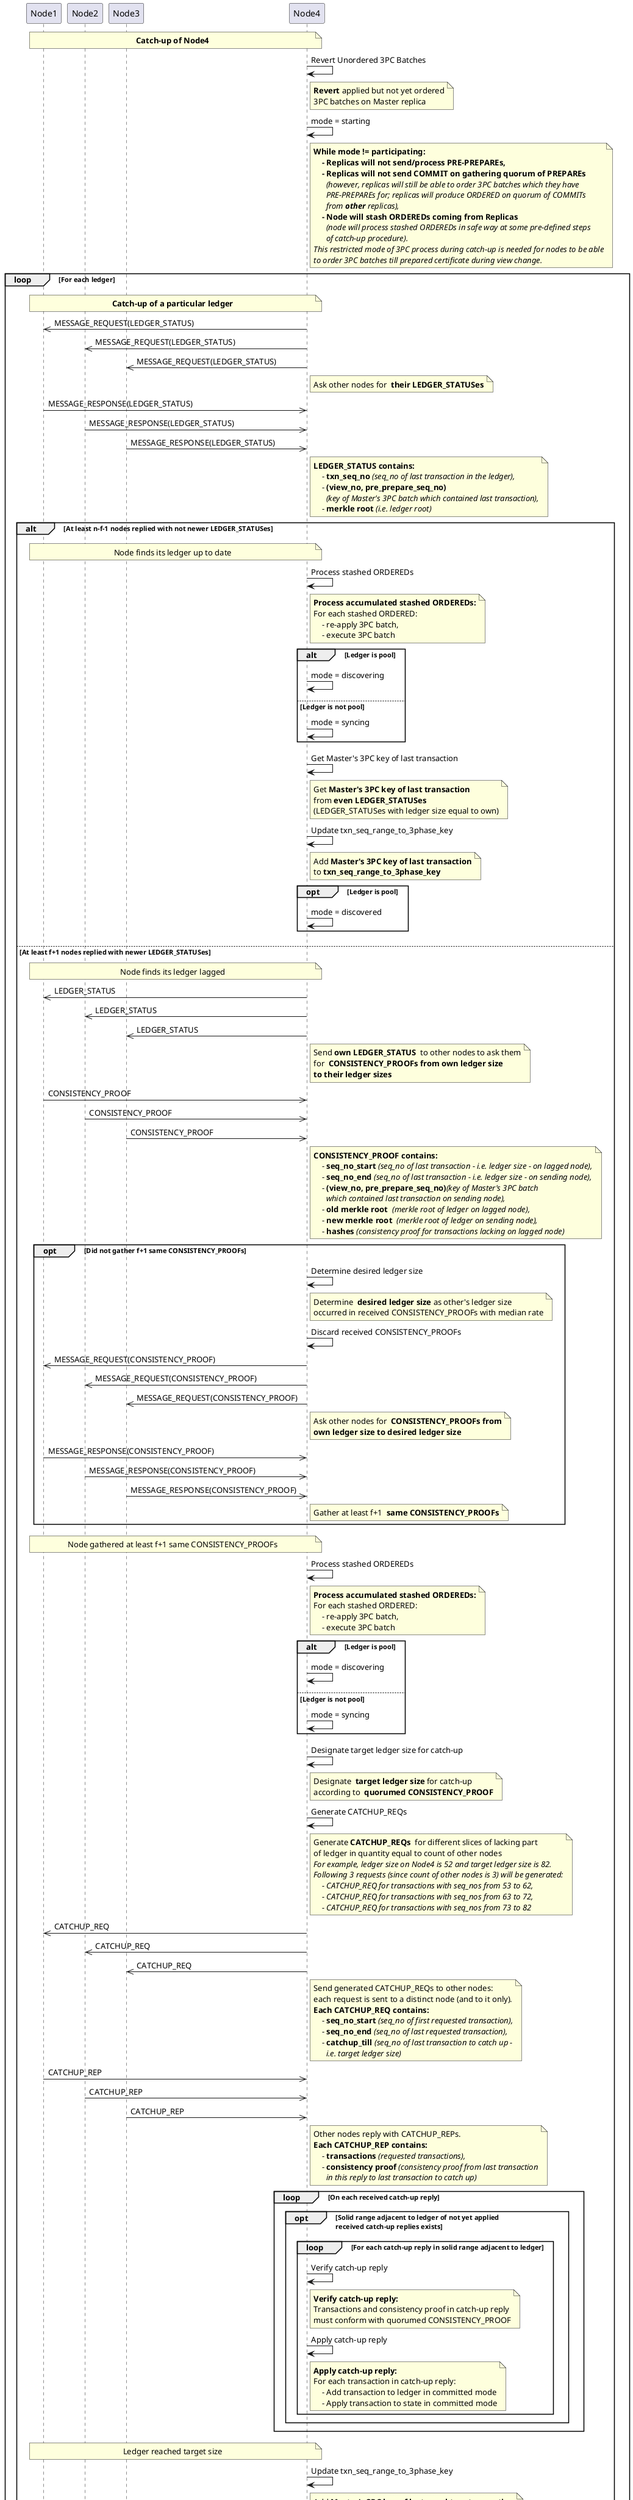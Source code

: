 @startuml
!pragma teoz true
hide footbox

participant Node1
participant Node2
participant Node3
participant Node4

note over Node1, Node4
    <b>Catch-up of Node4
end note

Node4 -> Node4: Revert Unordered 3PC Batches
note right Node4
    <b>Revert</b> applied but not yet ordered
    3PC batches on Master replica
end note

Node4 -> Node4: mode = starting
note right Node4
    <b>While mode != participating:
        <b>- Replicas will not send/process PRE-PREPAREs,
        <b>- Replicas will not send COMMIT on gathering quorum of PREPAREs
          <i>(however, replicas will still be able to order 3PC batches which they have
          <i>PRE-PREPAREs for; replicas will produce ORDERED on quorum of COMMITs
          <i>from <b>other</b> replicas),
        <b>- Node will stash ORDEREDs coming from Replicas
          <i>(node will process stashed ORDEREDs in safe way at some pre-defined steps
          <i>of catch-up procedure).
    <i>This restricted mode of 3PC process during catch-up is needed for nodes to be able
    <i>to order 3PC batches till prepared certificate during view change.
end note

loop For each ledger

    note over Node1, Node4
        <b>Catch-up of a particular ledger
    end note

    Node4 ->> Node1: MESSAGE_REQUEST(LEDGER_STATUS)
    Node4 ->> Node2: MESSAGE_REQUEST(LEDGER_STATUS)
    Node4 ->> Node3: MESSAGE_REQUEST(LEDGER_STATUS)
    note right Node4
        Ask other nodes for  <b>their LEDGER_STATUSes</b>
    end note

    Node1 ->> Node4: MESSAGE_RESPONSE(LEDGER_STATUS)
    Node2 ->> Node4: MESSAGE_RESPONSE(LEDGER_STATUS)
    Node3 ->> Node4: MESSAGE_RESPONSE(LEDGER_STATUS)
    note right Node4
        <b>LEDGER_STATUS contains:
            - <b>txn_seq_no</b> <i>(seq_no of last transaction in the ledger),
            - <b>(view_no, pre_prepare_seq_no)</b>
              <i>(key of Master's 3PC batch which contained last transaction),
            - <b>merkle root</b> <i>(i.e. ledger root)
    end note

    alt At least n-f-1 nodes replied with not newer LEDGER_STATUSes

        note over Node1, Node4
            Node finds its ledger up to date
        end note

        Node4 -> Node4: Process stashed ORDEREDs
        note right Node4
            <b>Process accumulated stashed ORDEREDs:
            For each stashed ORDERED:
                - re-apply 3PC batch,
                - execute 3PC batch
        end note

        alt Ledger is pool
            Node4 -> Node4: mode = discovering
        else Ledger is not pool
            Node4 -> Node4: mode = syncing
        end alt

        Node4 -> Node4: Get Master's 3PC key of last transaction
        note right Node4
            Get <b>Master's 3PC key of last transaction</b>
            from <b>even LEDGER_STATUSes</b>
            (LEDGER_STATUSes with ledger size equal to own)
        end note

        Node4 -> Node4: Update txn_seq_range_to_3phase_key
        note right Node4
            Add <b>Master's 3PC key of last transaction</b>
            to <b>txn_seq_range_to_3phase_key</b>
        end note

        opt Ledger is pool
            Node4 -> Node4: mode = discovered
        end opt

    else At least f+1 nodes replied with newer LEDGER_STATUSes

        note over Node1, Node4
            Node finds its ledger lagged
        end note

        Node4 ->> Node1: LEDGER_STATUS
        Node4 ->> Node2: LEDGER_STATUS
        Node4 ->> Node3: LEDGER_STATUS
        note right Node4
            Send <b>own LEDGER_STATUS</b>  to other nodes to ask them
            for  <b>CONSISTENCY_PROOFs from own ledger size
            <b>to their ledger sizes
        end note

        Node1 ->> Node4: CONSISTENCY_PROOF
        Node2 ->> Node4: CONSISTENCY_PROOF
        Node3 ->> Node4: CONSISTENCY_PROOF
        note right Node4
            <b>CONSISTENCY_PROOF contains:
                - <b>seq_no_start</b> <i>(seq_no of last transaction - i.e. ledger size - on lagged node),
                - <b>seq_no_end</b> <i>(seq_no of last transaction - i.e. ledger size - on sending node),
                - <b>(view_no, pre_prepare_seq_no)</b><i>(key of Master's 3PC batch
                  <i>which contained last transaction on sending node),
                - <b>old merkle root</b>  <i>(merkle root of ledger on lagged node),
                - <b>new merkle root</b>  <i>(merkle root of ledger on sending node),
                - <b>hashes</b> <i>(consistency proof for transactions lacking on lagged node)
        end note

        opt Did not gather f+1 same CONSISTENCY_PROOFs

            Node4 -> Node4: Determine desired ledger size
            note right Node4
                Determine  <b>desired ledger size</b> as other's ledger size
                occurred in received CONSISTENCY_PROOFs with median rate
            end note

            Node4 -> Node4: Discard received CONSISTENCY_PROOFs

            Node4 ->> Node1: MESSAGE_REQUEST(CONSISTENCY_PROOF)
            Node4 ->> Node2: MESSAGE_REQUEST(CONSISTENCY_PROOF)
            Node4 ->> Node3: MESSAGE_REQUEST(CONSISTENCY_PROOF)
            note right Node4
                Ask other nodes for  <b>CONSISTENCY_PROOFs from
                <b>own ledger size to desired ledger size
            end note

            Node1 ->> Node4: MESSAGE_RESPONSE(CONSISTENCY_PROOF)
            Node2 ->> Node4: MESSAGE_RESPONSE(CONSISTENCY_PROOF)
            Node3 ->> Node4: MESSAGE_RESPONSE(CONSISTENCY_PROOF)
            note right Node4
                Gather at least f+1  <b>same CONSISTENCY_PROOFs</b>
            end note

        end opt

        note over Node1, Node4
            Node gathered at least f+1 same CONSISTENCY_PROOFs
        end note

        Node4 -> Node4: Process stashed ORDEREDs
        note right Node4
            <b>Process accumulated stashed ORDEREDs:
            For each stashed ORDERED:
                - re-apply 3PC batch,
                - execute 3PC batch
        end note

        alt Ledger is pool
            Node4 -> Node4: mode = discovering
        else Ledger is not pool
            Node4 -> Node4: mode = syncing
        end alt

        Node4 -> Node4: Designate target ledger size for catch-up
        note right Node4
            Designate  <b>target ledger size</b> for catch-up
            according to  <b>quorumed CONSISTENCY_PROOF</b>
        end note

        Node4 -> Node4: Generate CATCHUP_REQs
        note right Node4
            Generate <b>CATCHUP_REQs</b>  for different slices of lacking part
            of ledger in quantity equal to count of other nodes
            <i>For example, ledger size on Node4 is 52 and target ledger size is 82.
            <i>Following 3 requests (since count of other nodes is 3) will be generated:
                <i>- CATCHUP_REQ for transactions with seq_nos from 53 to 62,
                <i>- CATCHUP_REQ for transactions with seq_nos from 63 to 72,
                <i>- CATCHUP_REQ for transactions with seq_nos from 73 to 82
        end note

        Node4 ->> Node1: CATCHUP_REQ
        Node4 ->> Node2: CATCHUP_REQ
        Node4 ->> Node3: CATCHUP_REQ
        note right Node4
            Send generated CATCHUP_REQs to other nodes:
            each request is sent to a distinct node (and to it only).
            <b>Each CATCHUP_REQ contains:
                - <b>seq_no_start</b> <i>(seq_no of first requested transaction),
                - <b>seq_no_end</b> <i>(seq_no of last requested transaction),
                - <b>catchup_till</b> <i>(seq_no of last transaction to catch up -
                  <i>i.e. target ledger size)
        end note

        Node1 ->> Node4: CATCHUP_REP
        Node2 ->> Node4: CATCHUP_REP
        Node3 ->> Node4: CATCHUP_REP
        note right Node4
            Other nodes reply with CATCHUP_REPs.
            <b>Each CATCHUP_REP contains:
                - <b>transactions</b> <i>(requested transactions),
                - <b>consistency proof</b> <i>(consistency proof from last transaction
                  <i>in this reply to last transaction to catch up)
        end note

        loop On each received catch-up reply
            opt Solid range adjacent to ledger of not yet applied\nreceived catch-up replies exists
                loop For each catch-up reply in solid range adjacent to ledger

                    Node4 -> Node4: Verify catch-up reply
                    note right Node4
                        <b>Verify catch-up reply:
                        Transactions and consistency proof in catch-up reply
                        must conform with quorumed CONSISTENCY_PROOF
                    end note

                    Node4 -> Node4: Apply catch-up reply
                    note right Node4
                        <b>Apply catch-up reply:
                        For each transaction in catch-up reply:
                            - Add transaction to ledger in committed mode
                            - Apply transaction to state in committed mode
                    end note

                end loop
            end opt
        end loop

        note over Node1, Node4
            Ledger reached target size
        end note

        Node4 -> Node4: Update txn_seq_range_to_3phase_key
        note right Node4
            Add <b>Master's 3PC key of last caught up transaction</b>
            (gotten from <b>quorumed CONSISTENCY_PROOF</b>)
            to <b>txn_seq_range_to_3phase_key</b>
        end note

        opt Ledger is pool
            Node4 -> Node4: mode = discovered
        end opt

    end alt

end loop

Node4 -> Node4: Get last_caught_up_3PC
note right Node4
    Get <b>last_caught_up_3PC</b> as maximum of Master's 3PC keys
    of last transactions over all ledgers
end note

opt last_caught_up_3PC > Master's last_ordered_3pc
    loop For each replica
        alt Replica is master

            Node4 -> Node4: Replica's last_ordered_3pc = last_caught_up_3PC

            Node4 -> Node4: Clear replica's collections up to last_caught_up_3PC
            note right Node4
                <b>Clear following replica's collections:
                    - batches <i>- up to last_caught_up_3PC,
                    - sentPrePrepares <i>- up to last_caught_up_3PC,
                    - prePrepares <i>- up to last_caught_up_3PC,
                    - prepares <i>- up to last_caught_up_3PC,
                    - commits <i>- up to last_caught_up_3PC,
                    - requestQueues <i>- requests from 3PC batches up to last_caught_up_3PC,
                    - ORDEREDs from outBox  <i>- up to last_caught_up_3PC,
                    - checkpoints  <i>- completely,
                    - stashedRecvdCheckpoints  <i>- up to last_caught_up_3PC
            end note

            Node4 -> Node4: Update replica's watermarks to\n(last_caught_up_3PC[1], last_caught_up_3PC[1] + LOG_SIZE)

        else Replica is backup

            note right Node4
                <i>If backup replica is primary then it could not miss any 3PC batches
                <i>since it is source of them and so it does not need any clearance or
                <i>updates to proceed 3PC process.
            end note

            opt Replica is non-primary

                note right Node4
                    <i>Non-primary backup replica is not informed about last_ordered_3pc
                    <i>value on up-to-date replicas in its instance. Due to this it intends
                    <i>to resume 3PC process just from currently incoming messages.
                    <i>In order to do this, it resets last_ordered_3pc, clears its collections
                    <i>and widens watermarks.
                end note

                Node4 -> Node4: Replica's last_ordered_3pc = (current view_no, 0)

                Node4 -> Node4: Clear replica's collections completely
                note right Node4
                    <b>Clear following replica's collections completely:
                        - batches,
                        - sentPrePrepares,
                        - prePrepares,
                        - prepares,
                        - commits,
                        - requestQueues,
                        - outBox,
                        - checkpoints,
                        - stashedRecvdCheckpoints
                end note

                Node4 -> Node4: Update replica's watermarks to (0, sys.maxsize)

                note right Node4
                    <i>Later replica will wait for gathering prepared certificate of
                    <i>incoming 3PC messages with any keys. When it gathers such
                    <i>certificate, it will adjust last_ordered_3pc right under
                    <i>prepared certificate key and so will join 3PC process.
                end note

            end note

        end alt
    end loop
end opt

Node4 -> Node4: Process stashed ORDEREDs
note right Node4
    <b>Process accumulated stashed ORDEREDs:
    For each stashed ORDERED:
        - re-apply 3PC batch,
        - execute 3PC batch
end note

Node4 -> Node4: mode = synced

Node4 -> Node4: Check if next catch-up is needed
note right Node4
    <b>Check if next catch-up is needed</b> <i>(multiple catch-up
    <i>rounds may be needed in scope of view change)
end note

alt Next catchup needed
    Node4 -> Node4: Start next catchup
else No more catchups needed
    Node4 -> Node4: mode = participating
end alt

@enduml
